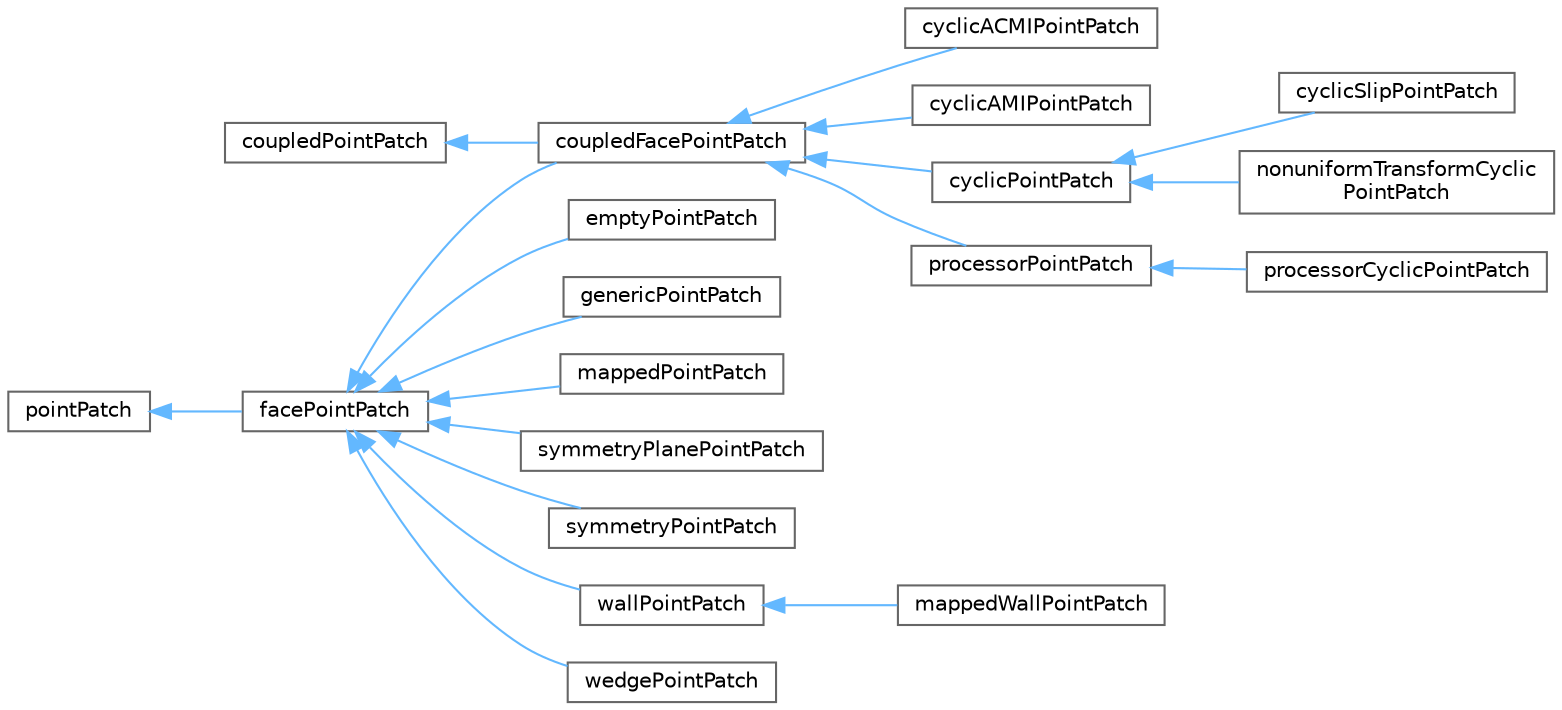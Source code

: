 digraph "Graphical Class Hierarchy"
{
 // LATEX_PDF_SIZE
  bgcolor="transparent";
  edge [fontname=Helvetica,fontsize=10,labelfontname=Helvetica,labelfontsize=10];
  node [fontname=Helvetica,fontsize=10,shape=box,height=0.2,width=0.4];
  rankdir="LR";
  Node0 [id="Node000000",label="coupledPointPatch",height=0.2,width=0.4,color="grey40", fillcolor="white", style="filled",URL="$classFoam_1_1coupledPointPatch.html",tooltip="coupled patch for post-processing. Used as the base class for processor and cyclic pointPatches"];
  Node0 -> Node1 [id="edge4456_Node000000_Node000001",dir="back",color="steelblue1",style="solid",tooltip=" "];
  Node1 [id="Node000001",label="coupledFacePointPatch",height=0.2,width=0.4,color="grey40", fillcolor="white", style="filled",URL="$classFoam_1_1coupledFacePointPatch.html",tooltip="coupled patch for post-processing. Used as the base class for processor and cyclic pointPatches"];
  Node1 -> Node2 [id="edge4457_Node000001_Node000002",dir="back",color="steelblue1",style="solid",tooltip=" "];
  Node2 [id="Node000002",label="cyclicACMIPointPatch",height=0.2,width=0.4,color="grey40", fillcolor="white", style="filled",URL="$classFoam_1_1cyclicACMIPointPatch.html",tooltip="Cyclic AMI point patch - place holder only."];
  Node1 -> Node3 [id="edge4458_Node000001_Node000003",dir="back",color="steelblue1",style="solid",tooltip=" "];
  Node3 [id="Node000003",label="cyclicAMIPointPatch",height=0.2,width=0.4,color="grey40", fillcolor="white", style="filled",URL="$classFoam_1_1cyclicAMIPointPatch.html",tooltip="Cyclic AMI point patch - place holder only."];
  Node1 -> Node4 [id="edge4459_Node000001_Node000004",dir="back",color="steelblue1",style="solid",tooltip=" "];
  Node4 [id="Node000004",label="cyclicPointPatch",height=0.2,width=0.4,color="grey40", fillcolor="white", style="filled",URL="$classFoam_1_1cyclicPointPatch.html",tooltip="Cyclic patch for post-processing."];
  Node4 -> Node5 [id="edge4460_Node000004_Node000005",dir="back",color="steelblue1",style="solid",tooltip=" "];
  Node5 [id="Node000005",label="cyclicSlipPointPatch",height=0.2,width=0.4,color="grey40", fillcolor="white", style="filled",URL="$classFoam_1_1cyclicSlipPointPatch.html",tooltip="Cyclic patch with slip constraint."];
  Node4 -> Node6 [id="edge4461_Node000004_Node000006",dir="back",color="steelblue1",style="solid",tooltip=" "];
  Node6 [id="Node000006",label="nonuniformTransformCyclic\lPointPatch",height=0.2,width=0.4,color="grey40", fillcolor="white", style="filled",URL="$classFoam_1_1nonuniformTransformCyclicPointPatch.html",tooltip="Cyclic patch with slip constraint."];
  Node1 -> Node7 [id="edge4462_Node000001_Node000007",dir="back",color="steelblue1",style="solid",tooltip=" "];
  Node7 [id="Node000007",label="processorPointPatch",height=0.2,width=0.4,color="grey40", fillcolor="white", style="filled",URL="$classFoam_1_1processorPointPatch.html",tooltip="Processor patch boundary needs to be such that the ordering of points in the patch is the same on bot..."];
  Node7 -> Node8 [id="edge4463_Node000007_Node000008",dir="back",color="steelblue1",style="solid",tooltip=" "];
  Node8 [id="Node000008",label="processorCyclicPointPatch",height=0.2,width=0.4,color="grey40", fillcolor="white", style="filled",URL="$classFoam_1_1processorCyclicPointPatch.html",tooltip="Processor patch boundary needs to be such that the ordering of points in the patch is the same on bot..."];
  Node18 [id="Node000018",label="pointPatch",height=0.2,width=0.4,color="grey40", fillcolor="white", style="filled",URL="$classFoam_1_1pointPatch.html",tooltip="Basic pointPatch represents a set of points from the mesh."];
  Node18 -> Node9 [id="edge4464_Node000018_Node000009",dir="back",color="steelblue1",style="solid",tooltip=" "];
  Node9 [id="Node000009",label="facePointPatch",height=0.2,width=0.4,color="grey40", fillcolor="white", style="filled",URL="$classFoam_1_1facePointPatch.html",tooltip="A pointPatch based on a polyPatch."];
  Node9 -> Node1 [id="edge4465_Node000009_Node000001",dir="back",color="steelblue1",style="solid",tooltip=" "];
  Node9 -> Node10 [id="edge4466_Node000009_Node000010",dir="back",color="steelblue1",style="solid",tooltip=" "];
  Node10 [id="Node000010",label="emptyPointPatch",height=0.2,width=0.4,color="grey40", fillcolor="white", style="filled",URL="$classFoam_1_1emptyPointPatch.html",tooltip="Empty plane patch."];
  Node9 -> Node11 [id="edge4467_Node000009_Node000011",dir="back",color="steelblue1",style="solid",tooltip=" "];
  Node11 [id="Node000011",label="genericPointPatch",height=0.2,width=0.4,color="grey40", fillcolor="white", style="filled",URL="$classFoam_1_1genericPointPatch.html",tooltip="Substitute for unknown patches. Used for postprocessing when only basic polyPatch info is needed."];
  Node9 -> Node12 [id="edge4468_Node000009_Node000012",dir="back",color="steelblue1",style="solid",tooltip=" "];
  Node12 [id="Node000012",label="mappedPointPatch",height=0.2,width=0.4,color="grey40", fillcolor="white", style="filled",URL="$classFoam_1_1mappedPointPatch.html",tooltip="mappedPointPatch patch."];
  Node9 -> Node13 [id="edge4469_Node000009_Node000013",dir="back",color="steelblue1",style="solid",tooltip=" "];
  Node13 [id="Node000013",label="symmetryPlanePointPatch",height=0.2,width=0.4,color="grey40", fillcolor="white", style="filled",URL="$classFoam_1_1symmetryPlanePointPatch.html",tooltip="Symmetry-plane patch."];
  Node9 -> Node14 [id="edge4470_Node000009_Node000014",dir="back",color="steelblue1",style="solid",tooltip=" "];
  Node14 [id="Node000014",label="symmetryPointPatch",height=0.2,width=0.4,color="grey40", fillcolor="white", style="filled",URL="$classFoam_1_1symmetryPointPatch.html",tooltip="Symmetry patch for non-planar or multi-plane patches."];
  Node9 -> Node15 [id="edge4471_Node000009_Node000015",dir="back",color="steelblue1",style="solid",tooltip=" "];
  Node15 [id="Node000015",label="wallPointPatch",height=0.2,width=0.4,color="grey40", fillcolor="white", style="filled",URL="$classFoam_1_1wallPointPatch.html",tooltip="Foam::wallPointPatch."];
  Node15 -> Node16 [id="edge4472_Node000015_Node000016",dir="back",color="steelblue1",style="solid",tooltip=" "];
  Node16 [id="Node000016",label="mappedWallPointPatch",height=0.2,width=0.4,color="grey40", fillcolor="white", style="filled",URL="$classFoam_1_1mappedWallPointPatch.html",tooltip="mappedWallPointPatch patch."];
  Node9 -> Node17 [id="edge4473_Node000009_Node000017",dir="back",color="steelblue1",style="solid",tooltip=" "];
  Node17 [id="Node000017",label="wedgePointPatch",height=0.2,width=0.4,color="grey40", fillcolor="white", style="filled",URL="$classFoam_1_1wedgePointPatch.html",tooltip="Wedge front and back plane patch."];
}
